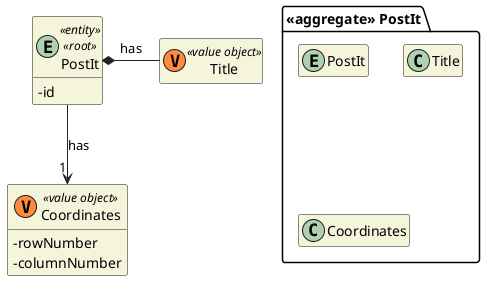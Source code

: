 @startuml DM-POST-IT
'https://plantuml.com/class-diagram

skinparam classAttributeIconSize 0
hide empty attributes
hide empty methods
skinparam classBackgroundColor beige
skinparam ArrowColor #222222

package "<<aggregate>> PostIt" {
    entity PostIt

    class Title

    class Coordinates
}

entity PostIt <<entity>> <<root>>{ 
    -id 
}

class Title <<(V,#FF8B40) value object>> {}

class Coordinates <<(V,#FF8B40) value object>> {
    -rowNumber
    -columnNumber    
}

PostIt *- Title : has
PostIt --> "1" Coordinates : has

@enduml
